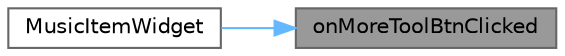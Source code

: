 digraph "onMoreToolBtnClicked"
{
 // LATEX_PDF_SIZE
  bgcolor="transparent";
  edge [fontname=Helvetica,fontsize=10,labelfontname=Helvetica,labelfontsize=10];
  node [fontname=Helvetica,fontsize=10,shape=box,height=0.2,width=0.4];
  rankdir="RL";
  Node1 [id="Node000001",label="onMoreToolBtnClicked",height=0.2,width=0.4,color="gray40", fillcolor="grey60", style="filled", fontcolor="black",tooltip="更多按钮点击处理"];
  Node1 -> Node2 [id="edge1_Node000001_Node000002",dir="back",color="steelblue1",style="solid",tooltip=" "];
  Node2 [id="Node000002",label="MusicItemWidget",height=0.2,width=0.4,color="grey40", fillcolor="white", style="filled",URL="$class_music_item_widget.html#a25d0faf4d08a1a383154e48f122db1dd",tooltip="构造函数，初始化音乐条目控件"];
}

